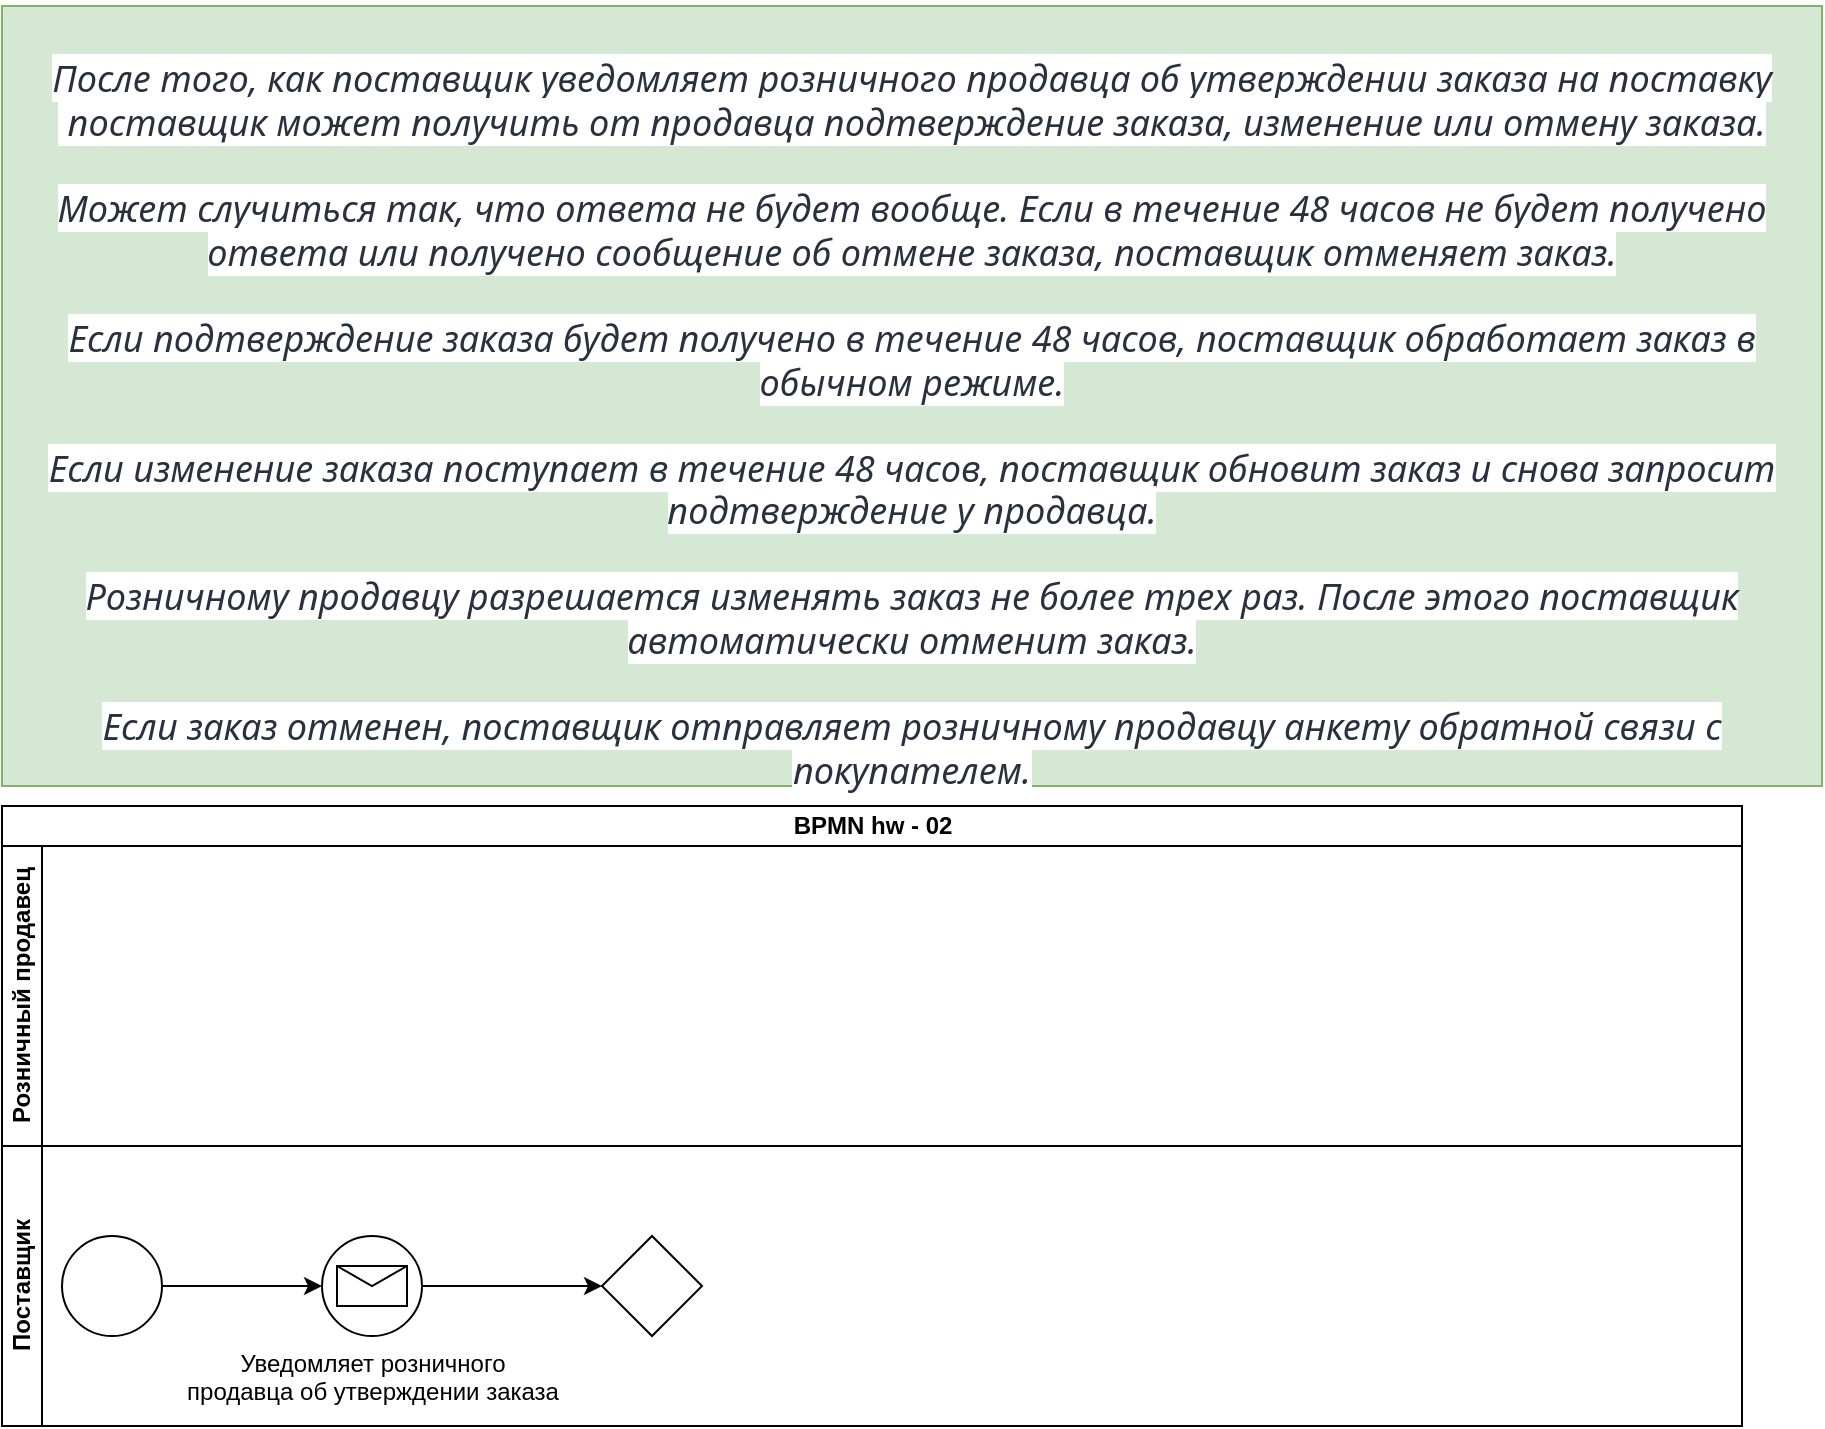 <mxfile version="15.6.8" type="github">
  <diagram id="M4Reu8gBly-uSzF3nyhs" name="Page-1">
    <mxGraphModel dx="1422" dy="794" grid="1" gridSize="10" guides="1" tooltips="1" connect="1" arrows="1" fold="1" page="1" pageScale="1" pageWidth="3000" pageHeight="1000" math="0" shadow="0">
      <root>
        <mxCell id="0" />
        <mxCell id="1" parent="0" />
        <mxCell id="384v3MKugvlHrnDzXGjQ-1" value="&lt;br&gt;&lt;br&gt;&lt;span style=&quot;color: rgb(41 , 49 , 63) ; font-family: &amp;#34;segoe ui&amp;#34; ; font-size: 18px ; font-style: italic ; font-weight: 400 ; letter-spacing: normal ; text-align: left ; text-indent: 0px ; text-transform: none ; word-spacing: 0px ; background-color: rgb(255 , 255 , 255) ; display: inline ; float: none&quot;&gt;После того, как поставщик уведомляет розничного продавца об утверждении заказа на поставку&lt;br&gt;&amp;nbsp;поставщик может получить от продавца подтверждение заказа, изменение или отмену заказа. &lt;br&gt;&lt;br&gt;Может случиться так, что ответа не будет вообще. Если в течение 48 часов не будет получено ответа или получено сообщение об отмене заказа, поставщик отменяет заказ. &lt;br&gt;&lt;br&gt;Если подтверждение заказа будет получено в течение 48 часов, поставщик обработает заказ в обычном режиме. &lt;br&gt;&lt;br&gt;Если изменение заказа поступает в течение 48 часов, поставщик обновит заказ и снова запросит подтверждение у продавца. &lt;br&gt;&lt;br&gt;Розничному продавцу разрешается изменять заказ не более трех раз. После этого поставщик автоматически отменит заказ. &lt;br&gt;&lt;br&gt;Если заказ отменен, поставщик отправляет розничному продавцу анкету обратной связи с покупателем.&lt;/span&gt;&lt;br&gt;" style="text;html=1;strokeColor=#82b366;fillColor=#d5e8d4;align=center;verticalAlign=middle;whiteSpace=wrap;rounded=0;" vertex="1" parent="1">
          <mxGeometry x="20" y="20" width="910" height="390" as="geometry" />
        </mxCell>
        <mxCell id="384v3MKugvlHrnDzXGjQ-2" value="BPMN hw - 02" style="swimlane;html=1;childLayout=stackLayout;resizeParent=1;resizeParentMax=0;horizontal=1;startSize=20;horizontalStack=0;" vertex="1" parent="1">
          <mxGeometry x="20" y="420" width="870" height="310" as="geometry" />
        </mxCell>
        <mxCell id="384v3MKugvlHrnDzXGjQ-3" value="Розничный продавец" style="swimlane;html=1;startSize=20;horizontal=0;" vertex="1" parent="384v3MKugvlHrnDzXGjQ-2">
          <mxGeometry y="20" width="870" height="150" as="geometry" />
        </mxCell>
        <mxCell id="384v3MKugvlHrnDzXGjQ-4" value="Поставщик" style="swimlane;html=1;startSize=20;horizontal=0;" vertex="1" parent="384v3MKugvlHrnDzXGjQ-2">
          <mxGeometry y="170" width="870" height="140" as="geometry" />
        </mxCell>
        <mxCell id="384v3MKugvlHrnDzXGjQ-8" value="" style="edgeStyle=orthogonalEdgeStyle;rounded=0;orthogonalLoop=1;jettySize=auto;html=1;" edge="1" parent="384v3MKugvlHrnDzXGjQ-4" source="384v3MKugvlHrnDzXGjQ-6" target="384v3MKugvlHrnDzXGjQ-7">
          <mxGeometry relative="1" as="geometry" />
        </mxCell>
        <mxCell id="384v3MKugvlHrnDzXGjQ-6" value="" style="points=[[0.145,0.145,0],[0.5,0,0],[0.855,0.145,0],[1,0.5,0],[0.855,0.855,0],[0.5,1,0],[0.145,0.855,0],[0,0.5,0]];shape=mxgraph.bpmn.event;html=1;verticalLabelPosition=bottom;labelBackgroundColor=#ffffff;verticalAlign=top;align=center;perimeter=ellipsePerimeter;outlineConnect=0;aspect=fixed;outline=standard;symbol=general;" vertex="1" parent="384v3MKugvlHrnDzXGjQ-4">
          <mxGeometry x="30" y="45" width="50" height="50" as="geometry" />
        </mxCell>
        <mxCell id="384v3MKugvlHrnDzXGjQ-10" value="" style="edgeStyle=orthogonalEdgeStyle;rounded=0;orthogonalLoop=1;jettySize=auto;html=1;" edge="1" parent="384v3MKugvlHrnDzXGjQ-4" source="384v3MKugvlHrnDzXGjQ-7" target="384v3MKugvlHrnDzXGjQ-9">
          <mxGeometry relative="1" as="geometry" />
        </mxCell>
        <mxCell id="384v3MKugvlHrnDzXGjQ-7" value="Уведомляет розничного &lt;br&gt;продавца об утверждении заказа" style="points=[[0.145,0.145,0],[0.5,0,0],[0.855,0.145,0],[1,0.5,0],[0.855,0.855,0],[0.5,1,0],[0.145,0.855,0],[0,0.5,0]];shape=mxgraph.bpmn.event;html=1;verticalLabelPosition=bottom;labelBackgroundColor=#ffffff;verticalAlign=top;align=center;perimeter=ellipsePerimeter;outlineConnect=0;aspect=fixed;outline=standard;symbol=message;" vertex="1" parent="384v3MKugvlHrnDzXGjQ-4">
          <mxGeometry x="160" y="45" width="50" height="50" as="geometry" />
        </mxCell>
        <mxCell id="384v3MKugvlHrnDzXGjQ-9" value="" style="points=[[0.25,0.25,0],[0.5,0,0],[0.75,0.25,0],[1,0.5,0],[0.75,0.75,0],[0.5,1,0],[0.25,0.75,0],[0,0.5,0]];shape=mxgraph.bpmn.gateway2;html=1;verticalLabelPosition=bottom;labelBackgroundColor=#ffffff;verticalAlign=top;align=center;perimeter=rhombusPerimeter;outlineConnect=0;outline=none;symbol=none;" vertex="1" parent="384v3MKugvlHrnDzXGjQ-4">
          <mxGeometry x="300" y="45" width="50" height="50" as="geometry" />
        </mxCell>
      </root>
    </mxGraphModel>
  </diagram>
</mxfile>
